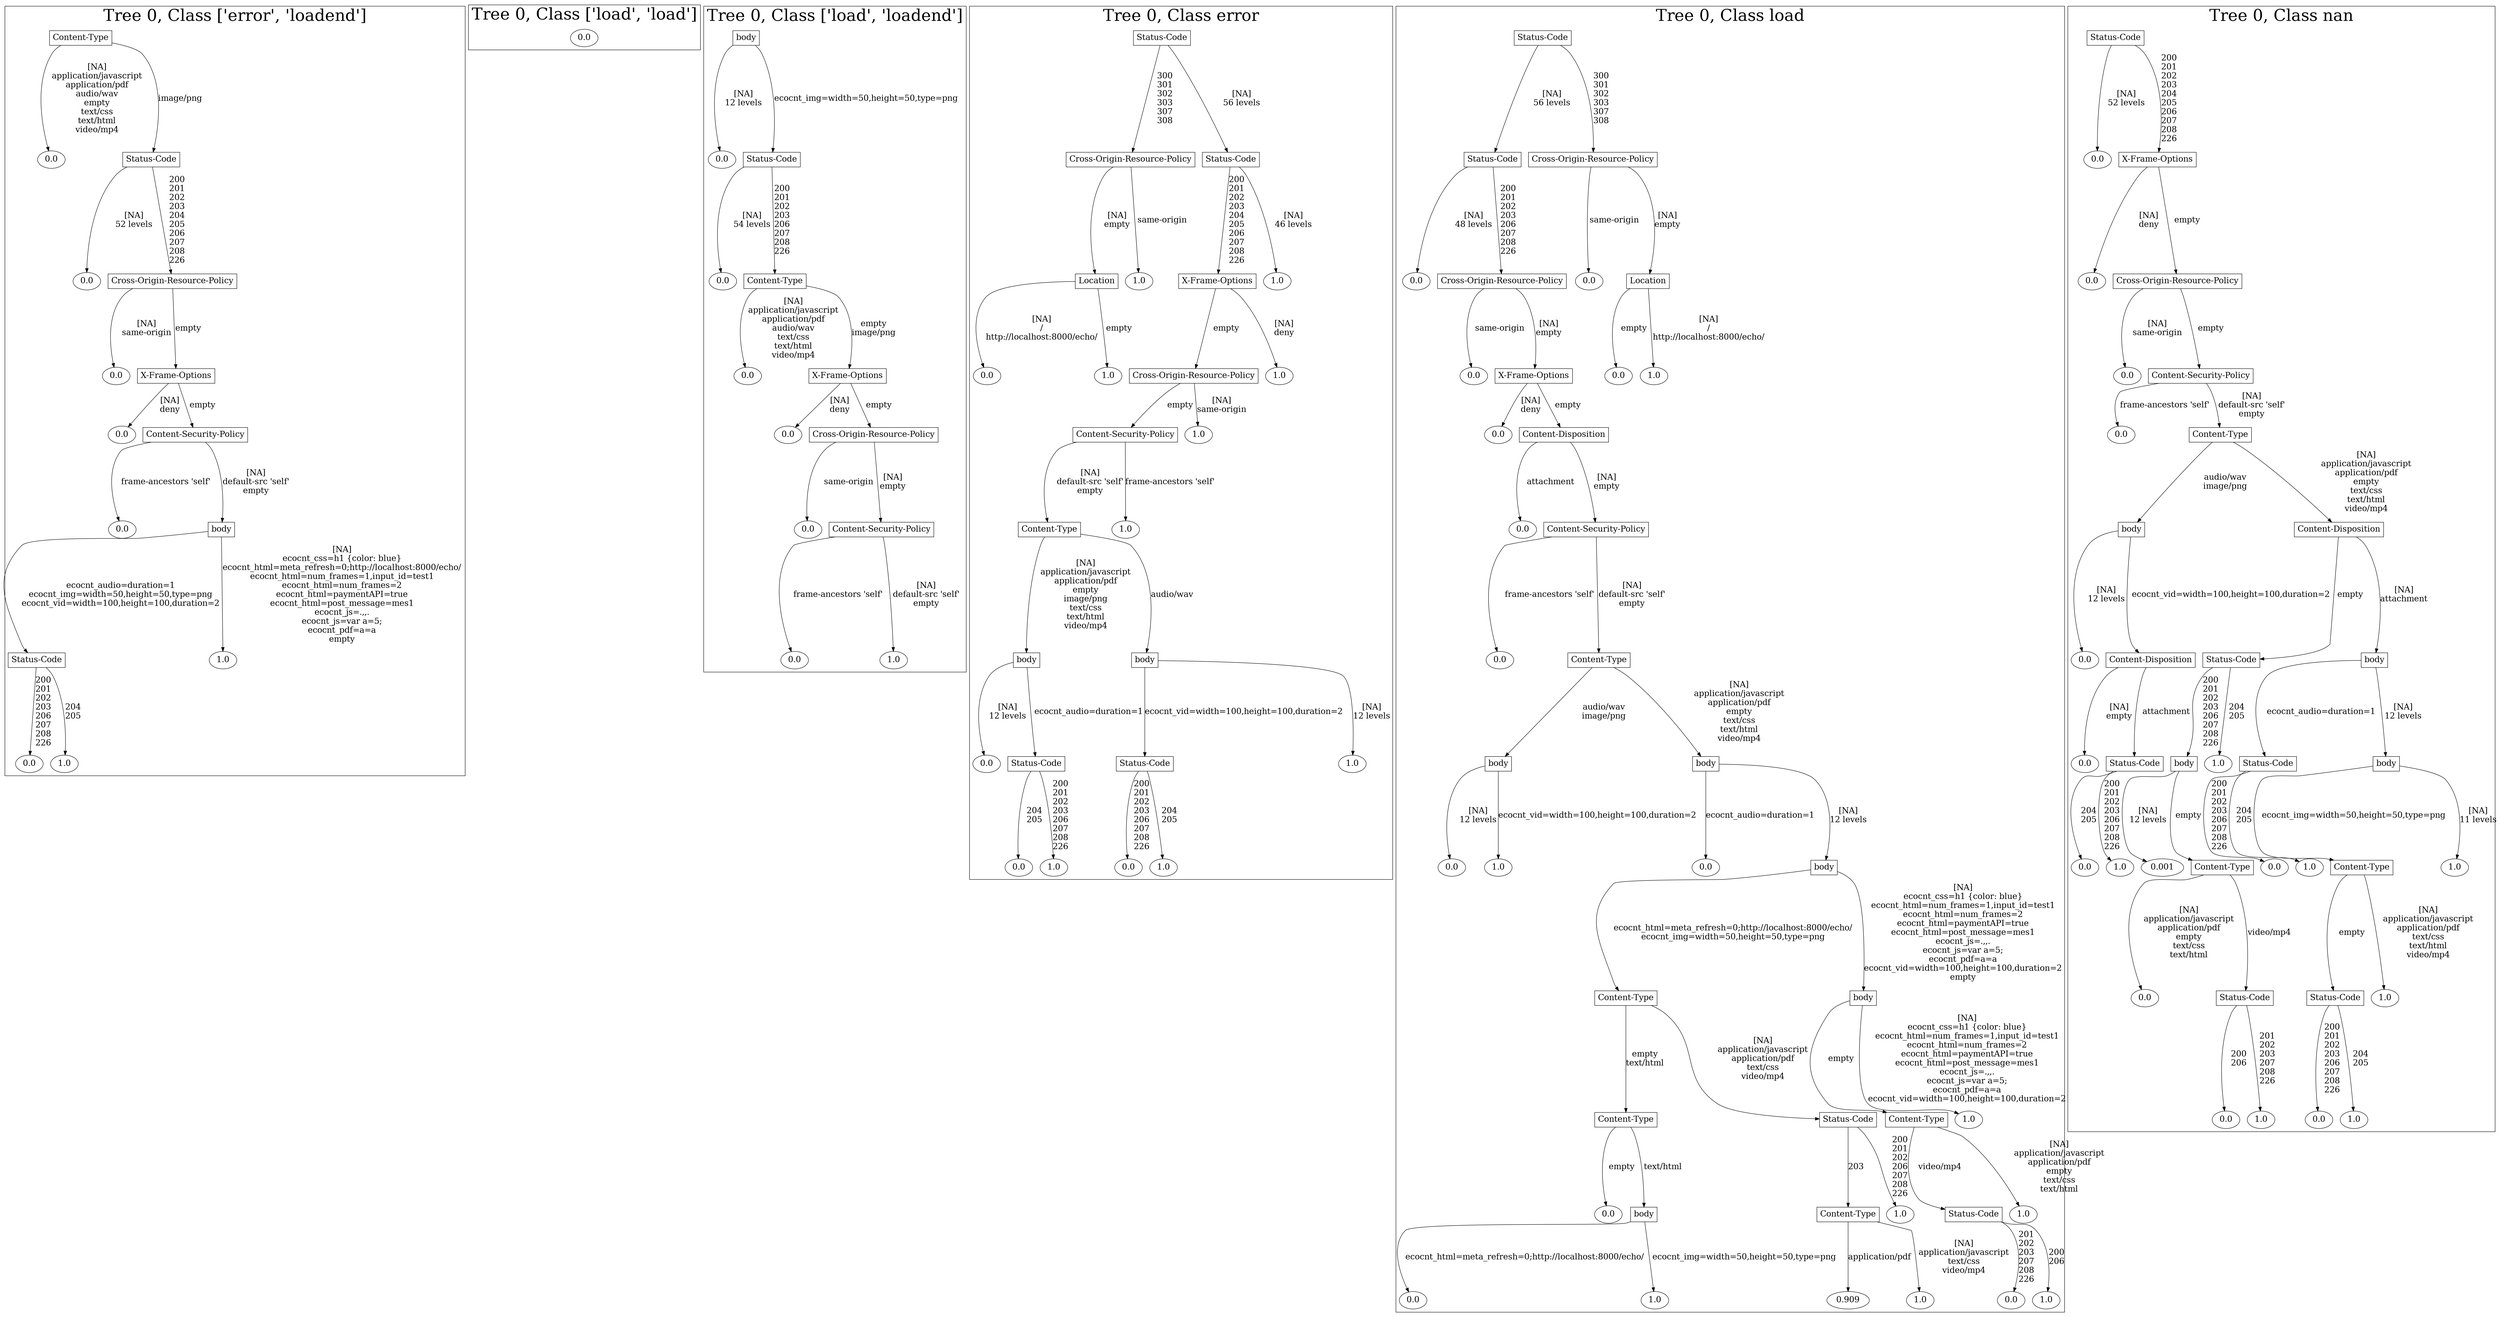 /*
Generated by:
    http://https://github.com/h2oai/h2o-3/tree/master/h2o-genmodel/src/main/java/hex/genmodel/tools/PrintMojo.java
*/

/*
On a mac:

$ brew install graphviz
$ dot -Tpng file.gv -o file.png
$ open file.png
*/

digraph G {

subgraph cluster_0 {
/* Nodes */

/* Level 0 */
{
"SG_0_Node_0" [shape=box, fontsize=20, label="Content-Type"]
}

/* Level 1 */
{
"SG_0_Node_7" [fontsize=20, label="0.0"]
"SG_0_Node_1" [shape=box, fontsize=20, label="Status-Code"]
}

/* Level 2 */
{
"SG_0_Node_8" [fontsize=20, label="0.0"]
"SG_0_Node_2" [shape=box, fontsize=20, label="Cross-Origin-Resource-Policy"]
}

/* Level 3 */
{
"SG_0_Node_9" [fontsize=20, label="0.0"]
"SG_0_Node_3" [shape=box, fontsize=20, label="X-Frame-Options"]
}

/* Level 4 */
{
"SG_0_Node_10" [fontsize=20, label="0.0"]
"SG_0_Node_4" [shape=box, fontsize=20, label="Content-Security-Policy"]
}

/* Level 5 */
{
"SG_0_Node_11" [fontsize=20, label="0.0"]
"SG_0_Node_5" [shape=box, fontsize=20, label="body"]
}

/* Level 6 */
{
"SG_0_Node_6" [shape=box, fontsize=20, label="Status-Code"]
"SG_0_Node_12" [fontsize=20, label="1.0"]
}

/* Level 7 */
{
"SG_0_Node_13" [fontsize=20, label="0.0"]
"SG_0_Node_14" [fontsize=20, label="1.0"]
}

/* Edges */
"SG_0_Node_0" -> "SG_0_Node_7" [fontsize=20, label="[NA]
application/javascript
application/pdf
audio/wav
empty
text/css
text/html
video/mp4
"]
"SG_0_Node_0" -> "SG_0_Node_1" [fontsize=20, label="image/png
"]
"SG_0_Node_1" -> "SG_0_Node_8" [fontsize=20, label="[NA]
52 levels
"]
"SG_0_Node_1" -> "SG_0_Node_2" [fontsize=20, label="200
201
202
203
204
205
206
207
208
226
"]
"SG_0_Node_2" -> "SG_0_Node_9" [fontsize=20, label="[NA]
same-origin
"]
"SG_0_Node_2" -> "SG_0_Node_3" [fontsize=20, label="empty
"]
"SG_0_Node_3" -> "SG_0_Node_10" [fontsize=20, label="[NA]
deny
"]
"SG_0_Node_3" -> "SG_0_Node_4" [fontsize=20, label="empty
"]
"SG_0_Node_4" -> "SG_0_Node_11" [fontsize=20, label="frame-ancestors 'self'
"]
"SG_0_Node_4" -> "SG_0_Node_5" [fontsize=20, label="[NA]
default-src 'self'
empty
"]
"SG_0_Node_5" -> "SG_0_Node_6" [fontsize=20, label="ecocnt_audio=duration=1
ecocnt_img=width=50,height=50,type=png
ecocnt_vid=width=100,height=100,duration=2
"]
"SG_0_Node_5" -> "SG_0_Node_12" [fontsize=20, label="[NA]
ecocnt_css=h1 {color: blue}
ecocnt_html=meta_refresh=0;http://localhost:8000/echo/
ecocnt_html=num_frames=1,input_id=test1
ecocnt_html=num_frames=2
ecocnt_html=paymentAPI=true
ecocnt_html=post_message=mes1
ecocnt_js=.,,.
ecocnt_js=var a=5;
ecocnt_pdf=a=a
empty
"]
"SG_0_Node_6" -> "SG_0_Node_13" [fontsize=20, label="200
201
202
203
206
207
208
226
"]
"SG_0_Node_6" -> "SG_0_Node_14" [fontsize=20, label="204
205
"]

fontsize=40
label="Tree 0, Class ['error', 'loadend']"
}

subgraph cluster_1 {
/* Nodes */

/* Level 0 */
{
"SG_1_Node_0" [fontsize=20, label="0.0"]
}

/* Edges */

fontsize=40
label="Tree 0, Class ['load', 'load']"
}

subgraph cluster_2 {
/* Nodes */

/* Level 0 */
{
"SG_2_Node_0" [shape=box, fontsize=20, label="body"]
}

/* Level 1 */
{
"SG_2_Node_6" [fontsize=20, label="0.0"]
"SG_2_Node_1" [shape=box, fontsize=20, label="Status-Code"]
}

/* Level 2 */
{
"SG_2_Node_7" [fontsize=20, label="0.0"]
"SG_2_Node_2" [shape=box, fontsize=20, label="Content-Type"]
}

/* Level 3 */
{
"SG_2_Node_8" [fontsize=20, label="0.0"]
"SG_2_Node_3" [shape=box, fontsize=20, label="X-Frame-Options"]
}

/* Level 4 */
{
"SG_2_Node_9" [fontsize=20, label="0.0"]
"SG_2_Node_4" [shape=box, fontsize=20, label="Cross-Origin-Resource-Policy"]
}

/* Level 5 */
{
"SG_2_Node_10" [fontsize=20, label="0.0"]
"SG_2_Node_5" [shape=box, fontsize=20, label="Content-Security-Policy"]
}

/* Level 6 */
{
"SG_2_Node_11" [fontsize=20, label="0.0"]
"SG_2_Node_12" [fontsize=20, label="1.0"]
}

/* Edges */
"SG_2_Node_0" -> "SG_2_Node_6" [fontsize=20, label="[NA]
12 levels
"]
"SG_2_Node_0" -> "SG_2_Node_1" [fontsize=20, label="ecocnt_img=width=50,height=50,type=png
"]
"SG_2_Node_1" -> "SG_2_Node_7" [fontsize=20, label="[NA]
54 levels
"]
"SG_2_Node_1" -> "SG_2_Node_2" [fontsize=20, label="200
201
202
203
206
207
208
226
"]
"SG_2_Node_2" -> "SG_2_Node_8" [fontsize=20, label="[NA]
application/javascript
application/pdf
audio/wav
text/css
text/html
video/mp4
"]
"SG_2_Node_2" -> "SG_2_Node_3" [fontsize=20, label="empty
image/png
"]
"SG_2_Node_3" -> "SG_2_Node_9" [fontsize=20, label="[NA]
deny
"]
"SG_2_Node_3" -> "SG_2_Node_4" [fontsize=20, label="empty
"]
"SG_2_Node_4" -> "SG_2_Node_10" [fontsize=20, label="same-origin
"]
"SG_2_Node_4" -> "SG_2_Node_5" [fontsize=20, label="[NA]
empty
"]
"SG_2_Node_5" -> "SG_2_Node_11" [fontsize=20, label="frame-ancestors 'self'
"]
"SG_2_Node_5" -> "SG_2_Node_12" [fontsize=20, label="[NA]
default-src 'self'
empty
"]

fontsize=40
label="Tree 0, Class ['load', 'loadend']"
}

subgraph cluster_3 {
/* Nodes */

/* Level 0 */
{
"SG_3_Node_0" [shape=box, fontsize=20, label="Status-Code"]
}

/* Level 1 */
{
"SG_3_Node_1" [shape=box, fontsize=20, label="Cross-Origin-Resource-Policy"]
"SG_3_Node_2" [shape=box, fontsize=20, label="Status-Code"]
}

/* Level 2 */
{
"SG_3_Node_3" [shape=box, fontsize=20, label="Location"]
"SG_3_Node_12" [fontsize=20, label="1.0"]
"SG_3_Node_4" [shape=box, fontsize=20, label="X-Frame-Options"]
"SG_3_Node_13" [fontsize=20, label="1.0"]
}

/* Level 3 */
{
"SG_3_Node_14" [fontsize=20, label="0.0"]
"SG_3_Node_15" [fontsize=20, label="1.0"]
"SG_3_Node_5" [shape=box, fontsize=20, label="Cross-Origin-Resource-Policy"]
"SG_3_Node_16" [fontsize=20, label="1.0"]
}

/* Level 4 */
{
"SG_3_Node_6" [shape=box, fontsize=20, label="Content-Security-Policy"]
"SG_3_Node_17" [fontsize=20, label="1.0"]
}

/* Level 5 */
{
"SG_3_Node_7" [shape=box, fontsize=20, label="Content-Type"]
"SG_3_Node_18" [fontsize=20, label="1.0"]
}

/* Level 6 */
{
"SG_3_Node_8" [shape=box, fontsize=20, label="body"]
"SG_3_Node_9" [shape=box, fontsize=20, label="body"]
}

/* Level 7 */
{
"SG_3_Node_19" [fontsize=20, label="0.0"]
"SG_3_Node_10" [shape=box, fontsize=20, label="Status-Code"]
"SG_3_Node_11" [shape=box, fontsize=20, label="Status-Code"]
"SG_3_Node_20" [fontsize=20, label="1.0"]
}

/* Level 8 */
{
"SG_3_Node_21" [fontsize=20, label="0.0"]
"SG_3_Node_22" [fontsize=20, label="1.0"]
"SG_3_Node_23" [fontsize=20, label="0.0"]
"SG_3_Node_24" [fontsize=20, label="1.0"]
}

/* Edges */
"SG_3_Node_0" -> "SG_3_Node_1" [fontsize=20, label="300
301
302
303
307
308
"]
"SG_3_Node_0" -> "SG_3_Node_2" [fontsize=20, label="[NA]
56 levels
"]
"SG_3_Node_2" -> "SG_3_Node_4" [fontsize=20, label="200
201
202
203
204
205
206
207
208
226
"]
"SG_3_Node_2" -> "SG_3_Node_13" [fontsize=20, label="[NA]
46 levels
"]
"SG_3_Node_4" -> "SG_3_Node_5" [fontsize=20, label="empty
"]
"SG_3_Node_4" -> "SG_3_Node_16" [fontsize=20, label="[NA]
deny
"]
"SG_3_Node_5" -> "SG_3_Node_6" [fontsize=20, label="empty
"]
"SG_3_Node_5" -> "SG_3_Node_17" [fontsize=20, label="[NA]
same-origin
"]
"SG_3_Node_6" -> "SG_3_Node_7" [fontsize=20, label="[NA]
default-src 'self'
empty
"]
"SG_3_Node_6" -> "SG_3_Node_18" [fontsize=20, label="frame-ancestors 'self'
"]
"SG_3_Node_7" -> "SG_3_Node_8" [fontsize=20, label="[NA]
application/javascript
application/pdf
empty
image/png
text/css
text/html
video/mp4
"]
"SG_3_Node_7" -> "SG_3_Node_9" [fontsize=20, label="audio/wav
"]
"SG_3_Node_9" -> "SG_3_Node_11" [fontsize=20, label="ecocnt_vid=width=100,height=100,duration=2
"]
"SG_3_Node_9" -> "SG_3_Node_20" [fontsize=20, label="[NA]
12 levels
"]
"SG_3_Node_11" -> "SG_3_Node_23" [fontsize=20, label="200
201
202
203
206
207
208
226
"]
"SG_3_Node_11" -> "SG_3_Node_24" [fontsize=20, label="204
205
"]
"SG_3_Node_8" -> "SG_3_Node_19" [fontsize=20, label="[NA]
12 levels
"]
"SG_3_Node_8" -> "SG_3_Node_10" [fontsize=20, label="ecocnt_audio=duration=1
"]
"SG_3_Node_10" -> "SG_3_Node_21" [fontsize=20, label="204
205
"]
"SG_3_Node_10" -> "SG_3_Node_22" [fontsize=20, label="200
201
202
203
206
207
208
226
"]
"SG_3_Node_1" -> "SG_3_Node_3" [fontsize=20, label="[NA]
empty
"]
"SG_3_Node_1" -> "SG_3_Node_12" [fontsize=20, label="same-origin
"]
"SG_3_Node_3" -> "SG_3_Node_14" [fontsize=20, label="[NA]
/
http://localhost:8000/echo/
"]
"SG_3_Node_3" -> "SG_3_Node_15" [fontsize=20, label="empty
"]

fontsize=40
label="Tree 0, Class error"
}

subgraph cluster_4 {
/* Nodes */

/* Level 0 */
{
"SG_4_Node_0" [shape=box, fontsize=20, label="Status-Code"]
}

/* Level 1 */
{
"SG_4_Node_1" [shape=box, fontsize=20, label="Status-Code"]
"SG_4_Node_2" [shape=box, fontsize=20, label="Cross-Origin-Resource-Policy"]
}

/* Level 2 */
{
"SG_4_Node_22" [fontsize=20, label="0.0"]
"SG_4_Node_3" [shape=box, fontsize=20, label="Cross-Origin-Resource-Policy"]
"SG_4_Node_23" [fontsize=20, label="0.0"]
"SG_4_Node_4" [shape=box, fontsize=20, label="Location"]
}

/* Level 3 */
{
"SG_4_Node_24" [fontsize=20, label="0.0"]
"SG_4_Node_5" [shape=box, fontsize=20, label="X-Frame-Options"]
"SG_4_Node_25" [fontsize=20, label="0.0"]
"SG_4_Node_26" [fontsize=20, label="1.0"]
}

/* Level 4 */
{
"SG_4_Node_27" [fontsize=20, label="0.0"]
"SG_4_Node_6" [shape=box, fontsize=20, label="Content-Disposition"]
}

/* Level 5 */
{
"SG_4_Node_28" [fontsize=20, label="0.0"]
"SG_4_Node_7" [shape=box, fontsize=20, label="Content-Security-Policy"]
}

/* Level 6 */
{
"SG_4_Node_29" [fontsize=20, label="0.0"]
"SG_4_Node_8" [shape=box, fontsize=20, label="Content-Type"]
}

/* Level 7 */
{
"SG_4_Node_9" [shape=box, fontsize=20, label="body"]
"SG_4_Node_10" [shape=box, fontsize=20, label="body"]
}

/* Level 8 */
{
"SG_4_Node_30" [fontsize=20, label="0.0"]
"SG_4_Node_31" [fontsize=20, label="1.0"]
"SG_4_Node_32" [fontsize=20, label="0.0"]
"SG_4_Node_11" [shape=box, fontsize=20, label="body"]
}

/* Level 9 */
{
"SG_4_Node_12" [shape=box, fontsize=20, label="Content-Type"]
"SG_4_Node_13" [shape=box, fontsize=20, label="body"]
}

/* Level 10 */
{
"SG_4_Node_14" [shape=box, fontsize=20, label="Content-Type"]
"SG_4_Node_15" [shape=box, fontsize=20, label="Status-Code"]
"SG_4_Node_16" [shape=box, fontsize=20, label="Content-Type"]
"SG_4_Node_33" [fontsize=20, label="1.0"]
}

/* Level 11 */
{
"SG_4_Node_34" [fontsize=20, label="0.0"]
"SG_4_Node_18" [shape=box, fontsize=20, label="body"]
"SG_4_Node_19" [shape=box, fontsize=20, label="Content-Type"]
"SG_4_Node_35" [fontsize=20, label="1.0"]
"SG_4_Node_20" [shape=box, fontsize=20, label="Status-Code"]
"SG_4_Node_36" [fontsize=20, label="1.0"]
}

/* Level 12 */
{
"SG_4_Node_37" [fontsize=20, label="0.0"]
"SG_4_Node_38" [fontsize=20, label="1.0"]
"SG_4_Node_39" [fontsize=20, label="0.909"]
"SG_4_Node_40" [fontsize=20, label="1.0"]
"SG_4_Node_41" [fontsize=20, label="0.0"]
"SG_4_Node_42" [fontsize=20, label="1.0"]
}

/* Edges */
"SG_4_Node_0" -> "SG_4_Node_1" [fontsize=20, label="[NA]
56 levels
"]
"SG_4_Node_0" -> "SG_4_Node_2" [fontsize=20, label="300
301
302
303
307
308
"]
"SG_4_Node_2" -> "SG_4_Node_23" [fontsize=20, label="same-origin
"]
"SG_4_Node_2" -> "SG_4_Node_4" [fontsize=20, label="[NA]
empty
"]
"SG_4_Node_4" -> "SG_4_Node_25" [fontsize=20, label="empty
"]
"SG_4_Node_4" -> "SG_4_Node_26" [fontsize=20, label="[NA]
/
http://localhost:8000/echo/
"]
"SG_4_Node_1" -> "SG_4_Node_22" [fontsize=20, label="[NA]
48 levels
"]
"SG_4_Node_1" -> "SG_4_Node_3" [fontsize=20, label="200
201
202
203
206
207
208
226
"]
"SG_4_Node_3" -> "SG_4_Node_24" [fontsize=20, label="same-origin
"]
"SG_4_Node_3" -> "SG_4_Node_5" [fontsize=20, label="[NA]
empty
"]
"SG_4_Node_5" -> "SG_4_Node_27" [fontsize=20, label="[NA]
deny
"]
"SG_4_Node_5" -> "SG_4_Node_6" [fontsize=20, label="empty
"]
"SG_4_Node_6" -> "SG_4_Node_28" [fontsize=20, label="attachment
"]
"SG_4_Node_6" -> "SG_4_Node_7" [fontsize=20, label="[NA]
empty
"]
"SG_4_Node_7" -> "SG_4_Node_29" [fontsize=20, label="frame-ancestors 'self'
"]
"SG_4_Node_7" -> "SG_4_Node_8" [fontsize=20, label="[NA]
default-src 'self'
empty
"]
"SG_4_Node_8" -> "SG_4_Node_9" [fontsize=20, label="audio/wav
image/png
"]
"SG_4_Node_8" -> "SG_4_Node_10" [fontsize=20, label="[NA]
application/javascript
application/pdf
empty
text/css
text/html
video/mp4
"]
"SG_4_Node_10" -> "SG_4_Node_32" [fontsize=20, label="ecocnt_audio=duration=1
"]
"SG_4_Node_10" -> "SG_4_Node_11" [fontsize=20, label="[NA]
12 levels
"]
"SG_4_Node_11" -> "SG_4_Node_12" [fontsize=20, label="ecocnt_html=meta_refresh=0;http://localhost:8000/echo/
ecocnt_img=width=50,height=50,type=png
"]
"SG_4_Node_11" -> "SG_4_Node_13" [fontsize=20, label="[NA]
ecocnt_css=h1 {color: blue}
ecocnt_html=num_frames=1,input_id=test1
ecocnt_html=num_frames=2
ecocnt_html=paymentAPI=true
ecocnt_html=post_message=mes1
ecocnt_js=.,,.
ecocnt_js=var a=5;
ecocnt_pdf=a=a
ecocnt_vid=width=100,height=100,duration=2
empty
"]
"SG_4_Node_13" -> "SG_4_Node_16" [fontsize=20, label="empty
"]
"SG_4_Node_13" -> "SG_4_Node_33" [fontsize=20, label="[NA]
ecocnt_css=h1 {color: blue}
ecocnt_html=num_frames=1,input_id=test1
ecocnt_html=num_frames=2
ecocnt_html=paymentAPI=true
ecocnt_html=post_message=mes1
ecocnt_js=.,,.
ecocnt_js=var a=5;
ecocnt_pdf=a=a
ecocnt_vid=width=100,height=100,duration=2
"]
"SG_4_Node_16" -> "SG_4_Node_20" [fontsize=20, label="video/mp4
"]
"SG_4_Node_16" -> "SG_4_Node_36" [fontsize=20, label="[NA]
application/javascript
application/pdf
empty
text/css
text/html
"]
"SG_4_Node_20" -> "SG_4_Node_41" [fontsize=20, label="201
202
203
207
208
226
"]
"SG_4_Node_20" -> "SG_4_Node_42" [fontsize=20, label="200
206
"]
"SG_4_Node_12" -> "SG_4_Node_14" [fontsize=20, label="empty
text/html
"]
"SG_4_Node_12" -> "SG_4_Node_15" [fontsize=20, label="[NA]
application/javascript
application/pdf
text/css
video/mp4
"]
"SG_4_Node_15" -> "SG_4_Node_19" [fontsize=20, label="203
"]
"SG_4_Node_15" -> "SG_4_Node_35" [fontsize=20, label="200
201
202
206
207
208
226
"]
"SG_4_Node_19" -> "SG_4_Node_39" [fontsize=20, label="application/pdf
"]
"SG_4_Node_19" -> "SG_4_Node_40" [fontsize=20, label="[NA]
application/javascript
text/css
video/mp4
"]
"SG_4_Node_14" -> "SG_4_Node_34" [fontsize=20, label="empty
"]
"SG_4_Node_14" -> "SG_4_Node_18" [fontsize=20, label="text/html
"]
"SG_4_Node_18" -> "SG_4_Node_37" [fontsize=20, label="ecocnt_html=meta_refresh=0;http://localhost:8000/echo/
"]
"SG_4_Node_18" -> "SG_4_Node_38" [fontsize=20, label="ecocnt_img=width=50,height=50,type=png
"]
"SG_4_Node_9" -> "SG_4_Node_30" [fontsize=20, label="[NA]
12 levels
"]
"SG_4_Node_9" -> "SG_4_Node_31" [fontsize=20, label="ecocnt_vid=width=100,height=100,duration=2
"]

fontsize=40
label="Tree 0, Class load"
}

subgraph cluster_5 {
/* Nodes */

/* Level 0 */
{
"SG_5_Node_0" [shape=box, fontsize=20, label="Status-Code"]
}

/* Level 1 */
{
"SG_5_Node_19" [fontsize=20, label="0.0"]
"SG_5_Node_1" [shape=box, fontsize=20, label="X-Frame-Options"]
}

/* Level 2 */
{
"SG_5_Node_20" [fontsize=20, label="0.0"]
"SG_5_Node_2" [shape=box, fontsize=20, label="Cross-Origin-Resource-Policy"]
}

/* Level 3 */
{
"SG_5_Node_21" [fontsize=20, label="0.0"]
"SG_5_Node_3" [shape=box, fontsize=20, label="Content-Security-Policy"]
}

/* Level 4 */
{
"SG_5_Node_22" [fontsize=20, label="0.0"]
"SG_5_Node_4" [shape=box, fontsize=20, label="Content-Type"]
}

/* Level 5 */
{
"SG_5_Node_5" [shape=box, fontsize=20, label="body"]
"SG_5_Node_6" [shape=box, fontsize=20, label="Content-Disposition"]
}

/* Level 6 */
{
"SG_5_Node_23" [fontsize=20, label="0.0"]
"SG_5_Node_7" [shape=box, fontsize=20, label="Content-Disposition"]
"SG_5_Node_8" [shape=box, fontsize=20, label="Status-Code"]
"SG_5_Node_9" [shape=box, fontsize=20, label="body"]
}

/* Level 7 */
{
"SG_5_Node_24" [fontsize=20, label="0.0"]
"SG_5_Node_10" [shape=box, fontsize=20, label="Status-Code"]
"SG_5_Node_11" [shape=box, fontsize=20, label="body"]
"SG_5_Node_25" [fontsize=20, label="1.0"]
"SG_5_Node_12" [shape=box, fontsize=20, label="Status-Code"]
"SG_5_Node_13" [shape=box, fontsize=20, label="body"]
}

/* Level 8 */
{
"SG_5_Node_26" [fontsize=20, label="0.0"]
"SG_5_Node_27" [fontsize=20, label="1.0"]
"SG_5_Node_28" [fontsize=20, label="0.001"]
"SG_5_Node_15" [shape=box, fontsize=20, label="Content-Type"]
"SG_5_Node_29" [fontsize=20, label="0.0"]
"SG_5_Node_30" [fontsize=20, label="1.0"]
"SG_5_Node_16" [shape=box, fontsize=20, label="Content-Type"]
"SG_5_Node_31" [fontsize=20, label="1.0"]
}

/* Level 9 */
{
"SG_5_Node_32" [fontsize=20, label="0.0"]
"SG_5_Node_17" [shape=box, fontsize=20, label="Status-Code"]
"SG_5_Node_18" [shape=box, fontsize=20, label="Status-Code"]
"SG_5_Node_33" [fontsize=20, label="1.0"]
}

/* Level 10 */
{
"SG_5_Node_34" [fontsize=20, label="0.0"]
"SG_5_Node_35" [fontsize=20, label="1.0"]
"SG_5_Node_36" [fontsize=20, label="0.0"]
"SG_5_Node_37" [fontsize=20, label="1.0"]
}

/* Edges */
"SG_5_Node_0" -> "SG_5_Node_19" [fontsize=20, label="[NA]
52 levels
"]
"SG_5_Node_0" -> "SG_5_Node_1" [fontsize=20, label="200
201
202
203
204
205
206
207
208
226
"]
"SG_5_Node_1" -> "SG_5_Node_20" [fontsize=20, label="[NA]
deny
"]
"SG_5_Node_1" -> "SG_5_Node_2" [fontsize=20, label="empty
"]
"SG_5_Node_2" -> "SG_5_Node_21" [fontsize=20, label="[NA]
same-origin
"]
"SG_5_Node_2" -> "SG_5_Node_3" [fontsize=20, label="empty
"]
"SG_5_Node_3" -> "SG_5_Node_22" [fontsize=20, label="frame-ancestors 'self'
"]
"SG_5_Node_3" -> "SG_5_Node_4" [fontsize=20, label="[NA]
default-src 'self'
empty
"]
"SG_5_Node_4" -> "SG_5_Node_5" [fontsize=20, label="audio/wav
image/png
"]
"SG_5_Node_4" -> "SG_5_Node_6" [fontsize=20, label="[NA]
application/javascript
application/pdf
empty
text/css
text/html
video/mp4
"]
"SG_5_Node_6" -> "SG_5_Node_8" [fontsize=20, label="empty
"]
"SG_5_Node_6" -> "SG_5_Node_9" [fontsize=20, label="[NA]
attachment
"]
"SG_5_Node_9" -> "SG_5_Node_12" [fontsize=20, label="ecocnt_audio=duration=1
"]
"SG_5_Node_9" -> "SG_5_Node_13" [fontsize=20, label="[NA]
12 levels
"]
"SG_5_Node_13" -> "SG_5_Node_16" [fontsize=20, label="ecocnt_img=width=50,height=50,type=png
"]
"SG_5_Node_13" -> "SG_5_Node_31" [fontsize=20, label="[NA]
11 levels
"]
"SG_5_Node_16" -> "SG_5_Node_18" [fontsize=20, label="empty
"]
"SG_5_Node_16" -> "SG_5_Node_33" [fontsize=20, label="[NA]
application/javascript
application/pdf
text/css
text/html
video/mp4
"]
"SG_5_Node_18" -> "SG_5_Node_36" [fontsize=20, label="200
201
202
203
206
207
208
226
"]
"SG_5_Node_18" -> "SG_5_Node_37" [fontsize=20, label="204
205
"]
"SG_5_Node_12" -> "SG_5_Node_29" [fontsize=20, label="200
201
202
203
206
207
208
226
"]
"SG_5_Node_12" -> "SG_5_Node_30" [fontsize=20, label="204
205
"]
"SG_5_Node_8" -> "SG_5_Node_11" [fontsize=20, label="200
201
202
203
206
207
208
226
"]
"SG_5_Node_8" -> "SG_5_Node_25" [fontsize=20, label="204
205
"]
"SG_5_Node_11" -> "SG_5_Node_28" [fontsize=20, label="[NA]
12 levels
"]
"SG_5_Node_11" -> "SG_5_Node_15" [fontsize=20, label="empty
"]
"SG_5_Node_15" -> "SG_5_Node_32" [fontsize=20, label="[NA]
application/javascript
application/pdf
empty
text/css
text/html
"]
"SG_5_Node_15" -> "SG_5_Node_17" [fontsize=20, label="video/mp4
"]
"SG_5_Node_17" -> "SG_5_Node_34" [fontsize=20, label="200
206
"]
"SG_5_Node_17" -> "SG_5_Node_35" [fontsize=20, label="201
202
203
207
208
226
"]
"SG_5_Node_5" -> "SG_5_Node_23" [fontsize=20, label="[NA]
12 levels
"]
"SG_5_Node_5" -> "SG_5_Node_7" [fontsize=20, label="ecocnt_vid=width=100,height=100,duration=2
"]
"SG_5_Node_7" -> "SG_5_Node_24" [fontsize=20, label="[NA]
empty
"]
"SG_5_Node_7" -> "SG_5_Node_10" [fontsize=20, label="attachment
"]
"SG_5_Node_10" -> "SG_5_Node_26" [fontsize=20, label="204
205
"]
"SG_5_Node_10" -> "SG_5_Node_27" [fontsize=20, label="200
201
202
203
206
207
208
226
"]

fontsize=40
label="Tree 0, Class nan"
}

}

